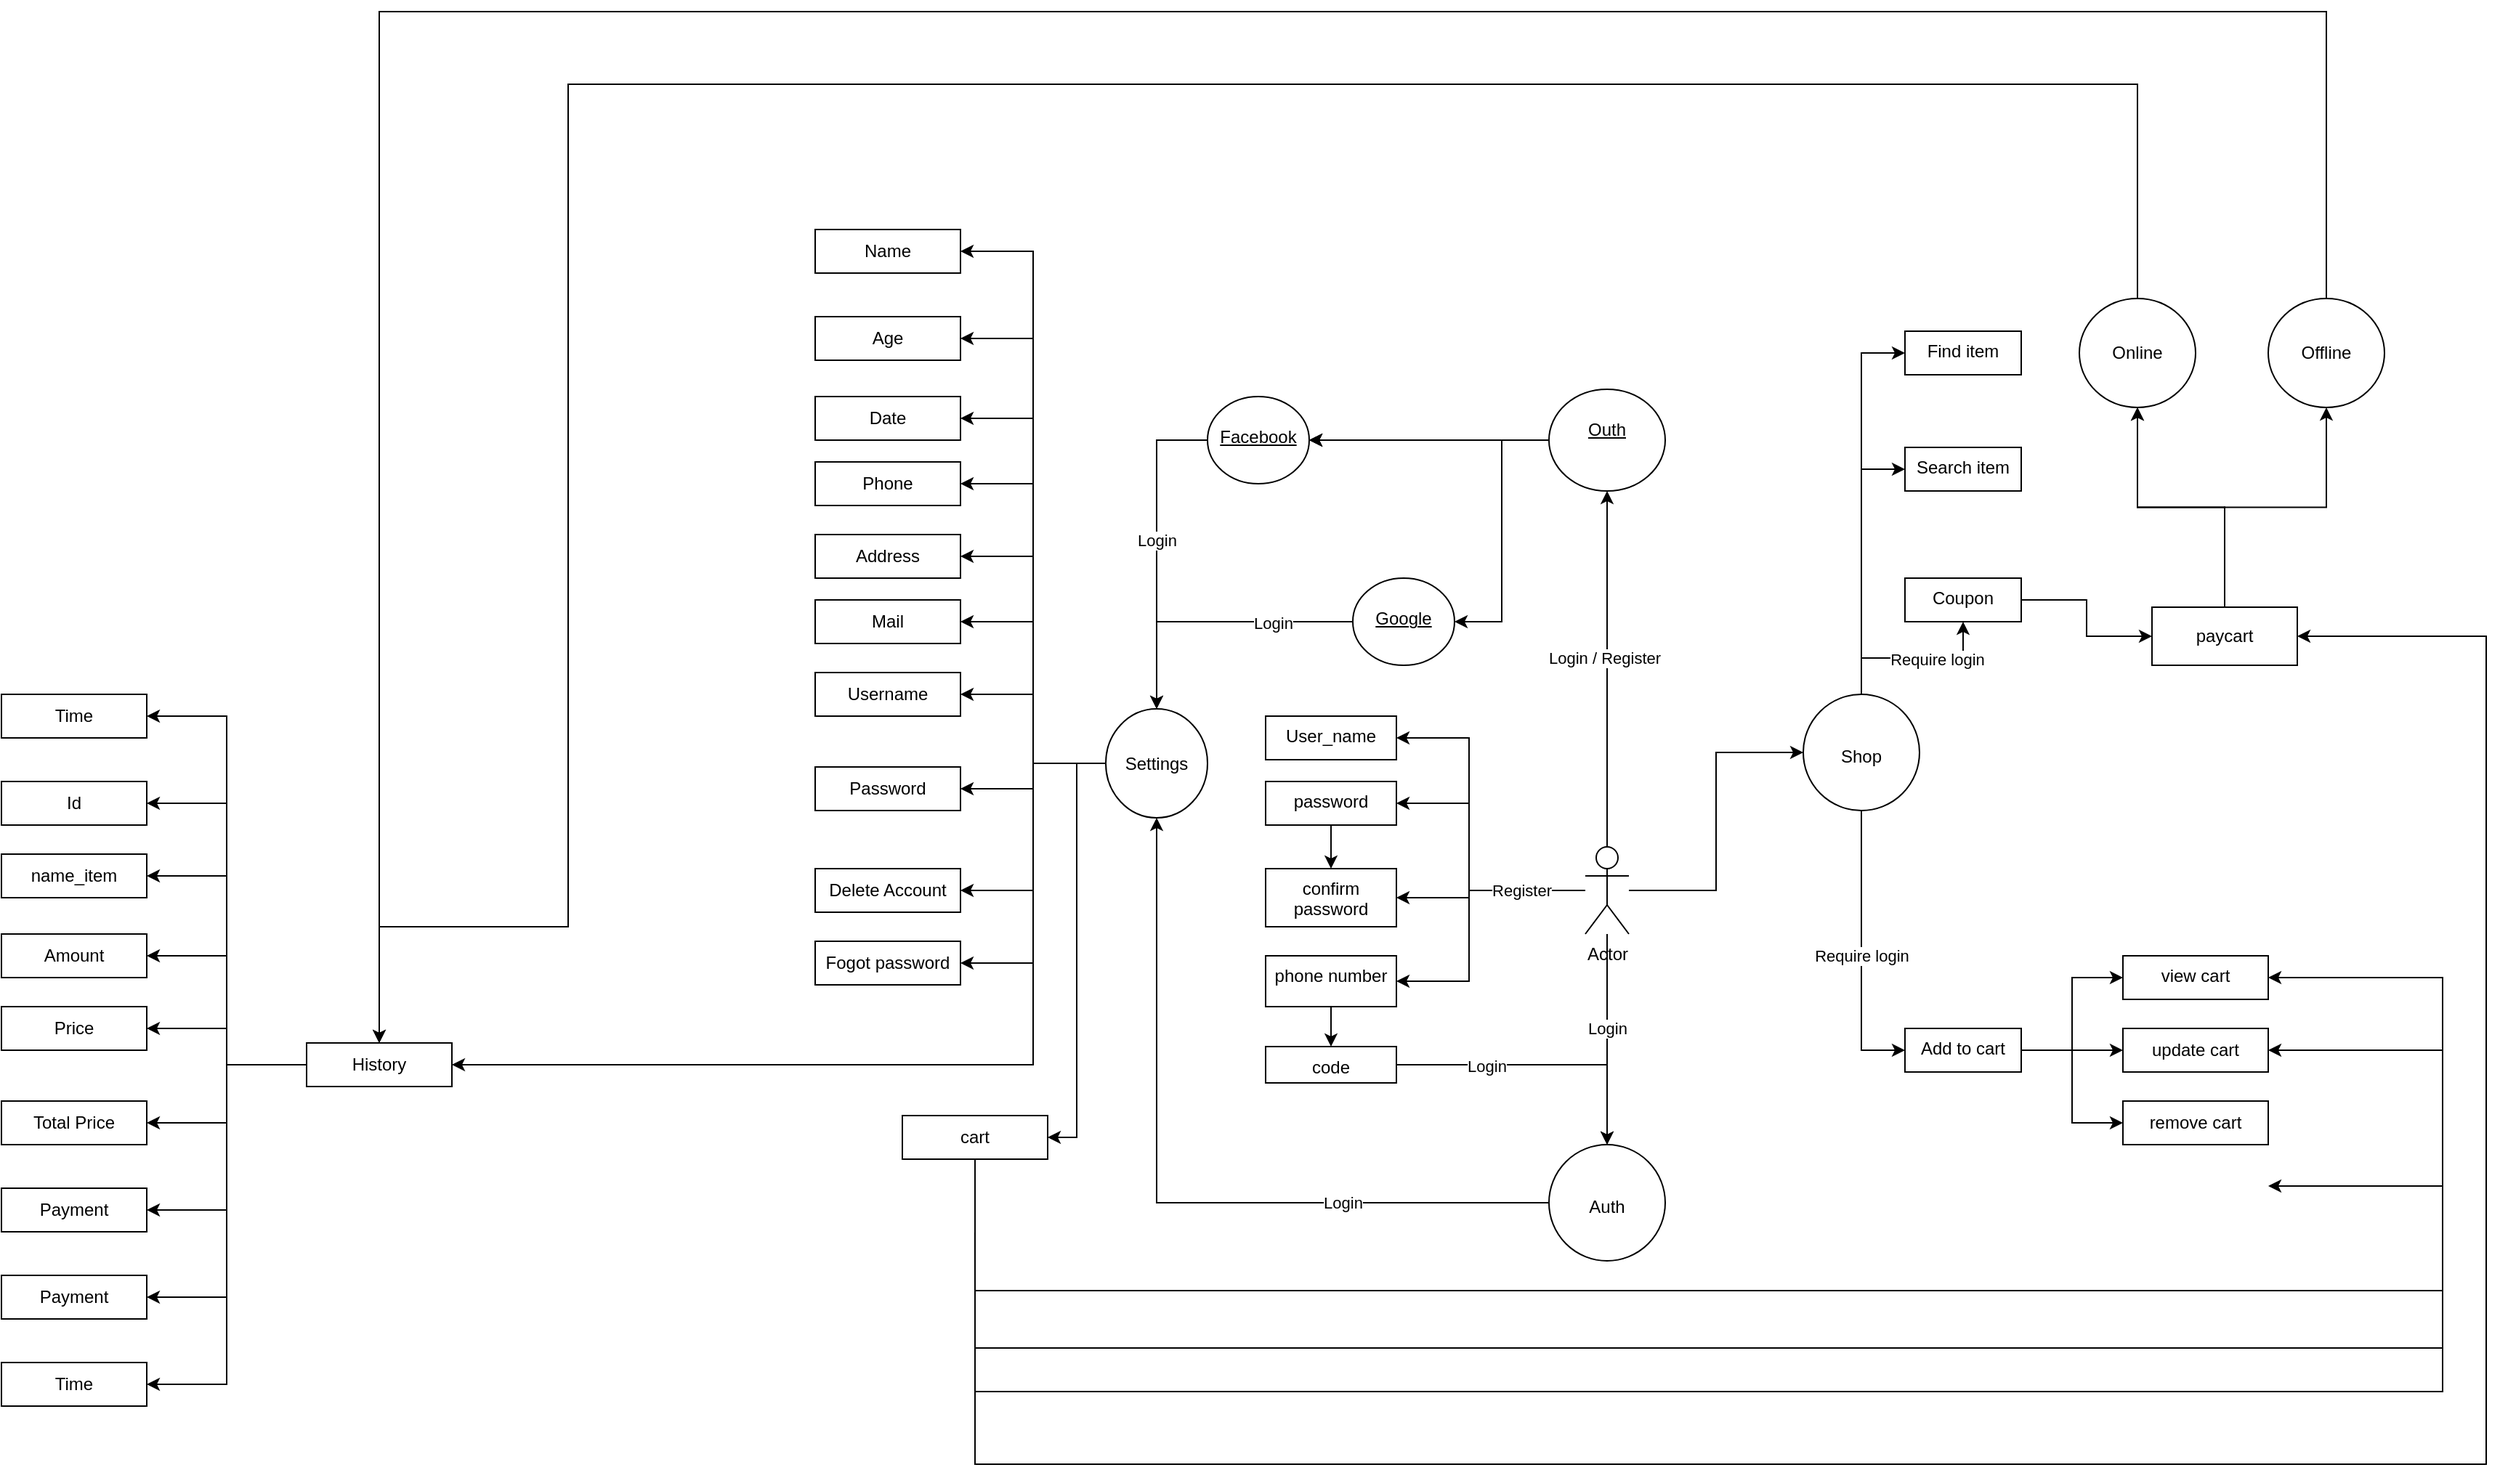 <mxfile version="22.0.4" type="github">
  <diagram name="Page-1" id="a7904f86-f2b4-8e86-fa97-74104820619b">
    <mxGraphModel dx="2693" dy="1692" grid="1" gridSize="10" guides="1" tooltips="1" connect="1" arrows="1" fold="1" page="1" pageScale="1" pageWidth="1100" pageHeight="850" background="none" math="0" shadow="0">
      <root>
        <mxCell id="0" />
        <mxCell id="1" parent="0" />
        <mxCell id="LfVO2MUX2bvUjFJGlF8E-5" value="" style="edgeStyle=orthogonalEdgeStyle;rounded=0;orthogonalLoop=1;jettySize=auto;html=1;" parent="1" source="LfVO2MUX2bvUjFJGlF8E-2" target="LfVO2MUX2bvUjFJGlF8E-4" edge="1">
          <mxGeometry relative="1" as="geometry">
            <Array as="points">
              <mxPoint x="505" y="690" />
              <mxPoint x="505" y="690" />
            </Array>
          </mxGeometry>
        </mxCell>
        <mxCell id="HKZq3aPh20wgz_vlOcmp-16" value="Login" style="edgeLabel;html=1;align=center;verticalAlign=middle;resizable=0;points=[];" vertex="1" connectable="0" parent="LfVO2MUX2bvUjFJGlF8E-5">
          <mxGeometry x="-0.119" y="-1" relative="1" as="geometry">
            <mxPoint x="1" y="1" as="offset" />
          </mxGeometry>
        </mxCell>
        <mxCell id="LfVO2MUX2bvUjFJGlF8E-7" value="" style="edgeStyle=orthogonalEdgeStyle;rounded=0;orthogonalLoop=1;jettySize=auto;html=1;" parent="1" source="LfVO2MUX2bvUjFJGlF8E-2" target="LfVO2MUX2bvUjFJGlF8E-6" edge="1">
          <mxGeometry relative="1" as="geometry">
            <Array as="points">
              <mxPoint x="505" y="360" />
              <mxPoint x="505" y="360" />
            </Array>
          </mxGeometry>
        </mxCell>
        <mxCell id="HKZq3aPh20wgz_vlOcmp-15" value="Login / Register" style="edgeLabel;html=1;align=center;verticalAlign=middle;resizable=0;points=[];" vertex="1" connectable="0" parent="LfVO2MUX2bvUjFJGlF8E-7">
          <mxGeometry x="0.065" y="2" relative="1" as="geometry">
            <mxPoint as="offset" />
          </mxGeometry>
        </mxCell>
        <mxCell id="HKZq3aPh20wgz_vlOcmp-6" style="edgeStyle=orthogonalEdgeStyle;rounded=0;orthogonalLoop=1;jettySize=auto;html=1;entryX=0;entryY=0.5;entryDx=0;entryDy=0;" edge="1" parent="1" source="LfVO2MUX2bvUjFJGlF8E-2" target="LfVO2MUX2bvUjFJGlF8E-50">
          <mxGeometry relative="1" as="geometry" />
        </mxCell>
        <mxCell id="HKZq3aPh20wgz_vlOcmp-22" value="" style="edgeStyle=orthogonalEdgeStyle;rounded=0;orthogonalLoop=1;jettySize=auto;html=1;entryX=1;entryY=0.5;entryDx=0;entryDy=0;" edge="1" parent="1" source="LfVO2MUX2bvUjFJGlF8E-2" target="HKZq3aPh20wgz_vlOcmp-21">
          <mxGeometry relative="1" as="geometry">
            <Array as="points">
              <mxPoint x="410" y="575" />
              <mxPoint x="410" y="470" />
            </Array>
          </mxGeometry>
        </mxCell>
        <mxCell id="HKZq3aPh20wgz_vlOcmp-27" style="edgeStyle=orthogonalEdgeStyle;rounded=0;orthogonalLoop=1;jettySize=auto;html=1;entryX=1;entryY=0.5;entryDx=0;entryDy=0;" edge="1" parent="1" source="LfVO2MUX2bvUjFJGlF8E-2" target="HKZq3aPh20wgz_vlOcmp-23">
          <mxGeometry relative="1" as="geometry">
            <Array as="points">
              <mxPoint x="410" y="575" />
              <mxPoint x="410" y="515" />
            </Array>
          </mxGeometry>
        </mxCell>
        <mxCell id="HKZq3aPh20wgz_vlOcmp-28" style="edgeStyle=orthogonalEdgeStyle;rounded=0;orthogonalLoop=1;jettySize=auto;html=1;entryX=1;entryY=0.5;entryDx=0;entryDy=0;" edge="1" parent="1" source="LfVO2MUX2bvUjFJGlF8E-2" target="HKZq3aPh20wgz_vlOcmp-24">
          <mxGeometry relative="1" as="geometry">
            <Array as="points">
              <mxPoint x="410" y="575" />
              <mxPoint x="410" y="580" />
            </Array>
          </mxGeometry>
        </mxCell>
        <mxCell id="HKZq3aPh20wgz_vlOcmp-29" style="edgeStyle=orthogonalEdgeStyle;rounded=0;orthogonalLoop=1;jettySize=auto;html=1;entryX=1;entryY=0.5;entryDx=0;entryDy=0;" edge="1" parent="1" source="LfVO2MUX2bvUjFJGlF8E-2" target="HKZq3aPh20wgz_vlOcmp-25">
          <mxGeometry relative="1" as="geometry">
            <Array as="points">
              <mxPoint x="410" y="575" />
              <mxPoint x="410" y="637" />
            </Array>
          </mxGeometry>
        </mxCell>
        <mxCell id="HKZq3aPh20wgz_vlOcmp-31" value="Register" style="edgeLabel;html=1;align=center;verticalAlign=middle;resizable=0;points=[];" vertex="1" connectable="0" parent="HKZq3aPh20wgz_vlOcmp-29">
          <mxGeometry x="-0.685" y="-2" relative="1" as="geometry">
            <mxPoint x="-14" y="2" as="offset" />
          </mxGeometry>
        </mxCell>
        <mxCell id="LfVO2MUX2bvUjFJGlF8E-2" value="Actor" style="shape=umlActor;verticalLabelPosition=bottom;verticalAlign=top;html=1;outlineConnect=0;" parent="1" vertex="1">
          <mxGeometry x="490" y="545" width="30" height="60" as="geometry" />
        </mxCell>
        <mxCell id="LfVO2MUX2bvUjFJGlF8E-14" style="edgeStyle=orthogonalEdgeStyle;rounded=0;orthogonalLoop=1;jettySize=auto;html=1;entryX=0.5;entryY=1;entryDx=0;entryDy=0;" parent="1" source="LfVO2MUX2bvUjFJGlF8E-4" target="LfVO2MUX2bvUjFJGlF8E-12" edge="1">
          <mxGeometry relative="1" as="geometry" />
        </mxCell>
        <mxCell id="HKZq3aPh20wgz_vlOcmp-42" value="Login" style="edgeLabel;html=1;align=center;verticalAlign=middle;resizable=0;points=[];" vertex="1" connectable="0" parent="LfVO2MUX2bvUjFJGlF8E-14">
          <mxGeometry x="-0.468" y="-4" relative="1" as="geometry">
            <mxPoint y="4" as="offset" />
          </mxGeometry>
        </mxCell>
        <object label="&lt;br&gt;&lt;br&gt;Auth" Auth="Auth" id="LfVO2MUX2bvUjFJGlF8E-4">
          <mxCell style="ellipse;whiteSpace=wrap;verticalAlign=top;html=1;" parent="1" vertex="1">
            <mxGeometry x="465" y="750" width="80" height="80" as="geometry" />
          </mxCell>
        </object>
        <mxCell id="LfVO2MUX2bvUjFJGlF8E-39" value="" style="edgeStyle=orthogonalEdgeStyle;rounded=0;orthogonalLoop=1;jettySize=auto;html=1;" parent="1" source="LfVO2MUX2bvUjFJGlF8E-6" target="LfVO2MUX2bvUjFJGlF8E-38" edge="1">
          <mxGeometry relative="1" as="geometry" />
        </mxCell>
        <mxCell id="LfVO2MUX2bvUjFJGlF8E-41" value="" style="edgeStyle=orthogonalEdgeStyle;rounded=0;orthogonalLoop=1;jettySize=auto;html=1;" parent="1" source="LfVO2MUX2bvUjFJGlF8E-6" target="LfVO2MUX2bvUjFJGlF8E-38" edge="1">
          <mxGeometry relative="1" as="geometry" />
        </mxCell>
        <mxCell id="LfVO2MUX2bvUjFJGlF8E-42" value="" style="edgeStyle=orthogonalEdgeStyle;rounded=0;orthogonalLoop=1;jettySize=auto;html=1;" parent="1" source="LfVO2MUX2bvUjFJGlF8E-6" target="LfVO2MUX2bvUjFJGlF8E-38" edge="1">
          <mxGeometry relative="1" as="geometry" />
        </mxCell>
        <mxCell id="LfVO2MUX2bvUjFJGlF8E-43" style="edgeStyle=orthogonalEdgeStyle;rounded=0;orthogonalLoop=1;jettySize=auto;html=1;entryX=1;entryY=0.5;entryDx=0;entryDy=0;" parent="1" source="LfVO2MUX2bvUjFJGlF8E-6" target="LfVO2MUX2bvUjFJGlF8E-44" edge="1">
          <mxGeometry relative="1" as="geometry">
            <mxPoint x="420" y="380" as="targetPoint" />
          </mxGeometry>
        </mxCell>
        <object label="&lt;br&gt;Outh&lt;br&gt;" Outh="Outh" id="LfVO2MUX2bvUjFJGlF8E-6">
          <mxCell style="ellipse;whiteSpace=wrap;html=1;verticalAlign=top;fontStyle=4" parent="1" vertex="1">
            <mxGeometry x="465" y="230" width="80" height="70" as="geometry" />
          </mxCell>
        </object>
        <mxCell id="LfVO2MUX2bvUjFJGlF8E-16" value="" style="edgeStyle=orthogonalEdgeStyle;rounded=0;orthogonalLoop=1;jettySize=auto;html=1;entryX=1;entryY=0.5;entryDx=0;entryDy=0;" parent="1" source="LfVO2MUX2bvUjFJGlF8E-12" target="LfVO2MUX2bvUjFJGlF8E-15" edge="1">
          <mxGeometry relative="1" as="geometry" />
        </mxCell>
        <mxCell id="LfVO2MUX2bvUjFJGlF8E-20" style="edgeStyle=orthogonalEdgeStyle;rounded=0;orthogonalLoop=1;jettySize=auto;html=1;entryX=1;entryY=0.5;entryDx=0;entryDy=0;" parent="1" source="LfVO2MUX2bvUjFJGlF8E-12" target="LfVO2MUX2bvUjFJGlF8E-21" edge="1">
          <mxGeometry relative="1" as="geometry">
            <mxPoint x="110" y="400" as="targetPoint" />
          </mxGeometry>
        </mxCell>
        <mxCell id="LfVO2MUX2bvUjFJGlF8E-25" style="edgeStyle=orthogonalEdgeStyle;rounded=0;orthogonalLoop=1;jettySize=auto;html=1;entryX=1;entryY=0.5;entryDx=0;entryDy=0;" parent="1" source="LfVO2MUX2bvUjFJGlF8E-12" target="LfVO2MUX2bvUjFJGlF8E-22" edge="1">
          <mxGeometry relative="1" as="geometry" />
        </mxCell>
        <mxCell id="LfVO2MUX2bvUjFJGlF8E-26" style="edgeStyle=orthogonalEdgeStyle;rounded=0;orthogonalLoop=1;jettySize=auto;html=1;entryX=1;entryY=0.5;entryDx=0;entryDy=0;" parent="1" source="LfVO2MUX2bvUjFJGlF8E-12" target="LfVO2MUX2bvUjFJGlF8E-23" edge="1">
          <mxGeometry relative="1" as="geometry" />
        </mxCell>
        <mxCell id="LfVO2MUX2bvUjFJGlF8E-29" style="edgeStyle=orthogonalEdgeStyle;rounded=0;orthogonalLoop=1;jettySize=auto;html=1;entryX=1;entryY=0.5;entryDx=0;entryDy=0;" parent="1" source="LfVO2MUX2bvUjFJGlF8E-12" target="LfVO2MUX2bvUjFJGlF8E-27" edge="1">
          <mxGeometry relative="1" as="geometry" />
        </mxCell>
        <mxCell id="LfVO2MUX2bvUjFJGlF8E-30" style="edgeStyle=orthogonalEdgeStyle;rounded=0;orthogonalLoop=1;jettySize=auto;html=1;entryX=1;entryY=0.5;entryDx=0;entryDy=0;" parent="1" source="LfVO2MUX2bvUjFJGlF8E-12" target="LfVO2MUX2bvUjFJGlF8E-24" edge="1">
          <mxGeometry relative="1" as="geometry" />
        </mxCell>
        <mxCell id="LfVO2MUX2bvUjFJGlF8E-33" style="edgeStyle=orthogonalEdgeStyle;rounded=0;orthogonalLoop=1;jettySize=auto;html=1;entryX=1;entryY=0.5;entryDx=0;entryDy=0;" parent="1" source="LfVO2MUX2bvUjFJGlF8E-12" target="LfVO2MUX2bvUjFJGlF8E-31" edge="1">
          <mxGeometry relative="1" as="geometry" />
        </mxCell>
        <mxCell id="LfVO2MUX2bvUjFJGlF8E-34" style="edgeStyle=orthogonalEdgeStyle;rounded=0;orthogonalLoop=1;jettySize=auto;html=1;entryX=1;entryY=0.5;entryDx=0;entryDy=0;" parent="1" source="LfVO2MUX2bvUjFJGlF8E-12" target="LfVO2MUX2bvUjFJGlF8E-32" edge="1">
          <mxGeometry relative="1" as="geometry" />
        </mxCell>
        <mxCell id="LfVO2MUX2bvUjFJGlF8E-60" style="edgeStyle=orthogonalEdgeStyle;rounded=0;orthogonalLoop=1;jettySize=auto;html=1;entryX=1;entryY=0.5;entryDx=0;entryDy=0;" parent="1" source="LfVO2MUX2bvUjFJGlF8E-12" target="LfVO2MUX2bvUjFJGlF8E-47" edge="1">
          <mxGeometry relative="1" as="geometry" />
        </mxCell>
        <mxCell id="LfVO2MUX2bvUjFJGlF8E-61" style="edgeStyle=orthogonalEdgeStyle;rounded=0;orthogonalLoop=1;jettySize=auto;html=1;entryX=1;entryY=0.5;entryDx=0;entryDy=0;" parent="1" source="LfVO2MUX2bvUjFJGlF8E-12" target="LfVO2MUX2bvUjFJGlF8E-59" edge="1">
          <mxGeometry relative="1" as="geometry" />
        </mxCell>
        <mxCell id="LfVO2MUX2bvUjFJGlF8E-71" style="edgeStyle=orthogonalEdgeStyle;rounded=0;orthogonalLoop=1;jettySize=auto;html=1;entryX=1;entryY=0.5;entryDx=0;entryDy=0;" parent="1" source="LfVO2MUX2bvUjFJGlF8E-12" target="LfVO2MUX2bvUjFJGlF8E-70" edge="1">
          <mxGeometry relative="1" as="geometry" />
        </mxCell>
        <mxCell id="LfVO2MUX2bvUjFJGlF8E-90" style="edgeStyle=orthogonalEdgeStyle;rounded=0;orthogonalLoop=1;jettySize=auto;html=1;entryX=1;entryY=0.5;entryDx=0;entryDy=0;" parent="1" source="LfVO2MUX2bvUjFJGlF8E-12" target="LfVO2MUX2bvUjFJGlF8E-89" edge="1">
          <mxGeometry relative="1" as="geometry">
            <Array as="points">
              <mxPoint x="110" y="488" />
              <mxPoint x="110" y="695" />
            </Array>
          </mxGeometry>
        </mxCell>
        <mxCell id="LfVO2MUX2bvUjFJGlF8E-12" value="Settings&lt;br&gt;" style="ellipse;whiteSpace=wrap;html=1;" parent="1" vertex="1">
          <mxGeometry x="160" y="450" width="70" height="75" as="geometry" />
        </mxCell>
        <mxCell id="LfVO2MUX2bvUjFJGlF8E-15" value="Name&lt;br&gt;" style="whiteSpace=wrap;html=1;" parent="1" vertex="1">
          <mxGeometry x="-40" y="120" width="100" height="30" as="geometry" />
        </mxCell>
        <mxCell id="LfVO2MUX2bvUjFJGlF8E-21" value="Age" style="whiteSpace=wrap;html=1;" parent="1" vertex="1">
          <mxGeometry x="-40" y="180" width="100" height="30" as="geometry" />
        </mxCell>
        <mxCell id="LfVO2MUX2bvUjFJGlF8E-22" value="Date" style="whiteSpace=wrap;html=1;" parent="1" vertex="1">
          <mxGeometry x="-40" y="235" width="100" height="30" as="geometry" />
        </mxCell>
        <mxCell id="LfVO2MUX2bvUjFJGlF8E-23" value="Phone" style="whiteSpace=wrap;html=1;" parent="1" vertex="1">
          <mxGeometry x="-40" y="280" width="100" height="30" as="geometry" />
        </mxCell>
        <mxCell id="LfVO2MUX2bvUjFJGlF8E-24" value="Address" style="whiteSpace=wrap;html=1;" parent="1" vertex="1">
          <mxGeometry x="-40" y="330" width="100" height="30" as="geometry" />
        </mxCell>
        <mxCell id="LfVO2MUX2bvUjFJGlF8E-27" value="Mail" style="whiteSpace=wrap;html=1;" parent="1" vertex="1">
          <mxGeometry x="-40" y="375" width="100" height="30" as="geometry" />
        </mxCell>
        <mxCell id="LfVO2MUX2bvUjFJGlF8E-31" value="Username" style="whiteSpace=wrap;html=1;" parent="1" vertex="1">
          <mxGeometry x="-40" y="425" width="100" height="30" as="geometry" />
        </mxCell>
        <mxCell id="LfVO2MUX2bvUjFJGlF8E-32" value="Password" style="whiteSpace=wrap;html=1;" parent="1" vertex="1">
          <mxGeometry x="-40" y="490" width="100" height="30" as="geometry" />
        </mxCell>
        <mxCell id="LfVO2MUX2bvUjFJGlF8E-45" style="edgeStyle=orthogonalEdgeStyle;rounded=0;orthogonalLoop=1;jettySize=auto;html=1;entryX=0.5;entryY=0;entryDx=0;entryDy=0;" parent="1" source="LfVO2MUX2bvUjFJGlF8E-38" target="LfVO2MUX2bvUjFJGlF8E-12" edge="1">
          <mxGeometry relative="1" as="geometry">
            <Array as="points">
              <mxPoint x="195" y="265" />
            </Array>
          </mxGeometry>
        </mxCell>
        <mxCell id="HKZq3aPh20wgz_vlOcmp-40" value="Login" style="edgeLabel;html=1;align=center;verticalAlign=middle;resizable=0;points=[];" vertex="1" connectable="0" parent="LfVO2MUX2bvUjFJGlF8E-45">
          <mxGeometry x="-0.058" relative="1" as="geometry">
            <mxPoint as="offset" />
          </mxGeometry>
        </mxCell>
        <mxCell id="LfVO2MUX2bvUjFJGlF8E-38" value="&lt;div style=&quot;&quot;&gt;&lt;br&gt;&lt;/div&gt;&lt;div style=&quot;&quot;&gt;&lt;span style=&quot;background-color: initial;&quot;&gt;Facebook&lt;/span&gt;&lt;br&gt;&lt;/div&gt;&lt;div style=&quot;&quot;&gt;&lt;br&gt;&lt;/div&gt;" style="ellipse;whiteSpace=wrap;html=1;verticalAlign=top;fontStyle=4;align=center;" parent="1" vertex="1">
          <mxGeometry x="230" y="235" width="70" height="60" as="geometry" />
        </mxCell>
        <mxCell id="LfVO2MUX2bvUjFJGlF8E-46" style="edgeStyle=orthogonalEdgeStyle;rounded=0;orthogonalLoop=1;jettySize=auto;html=1;entryX=0.5;entryY=0;entryDx=0;entryDy=0;" parent="1" source="LfVO2MUX2bvUjFJGlF8E-44" target="LfVO2MUX2bvUjFJGlF8E-12" edge="1">
          <mxGeometry relative="1" as="geometry" />
        </mxCell>
        <mxCell id="HKZq3aPh20wgz_vlOcmp-41" value="Login" style="edgeLabel;html=1;align=center;verticalAlign=middle;resizable=0;points=[];" vertex="1" connectable="0" parent="LfVO2MUX2bvUjFJGlF8E-46">
          <mxGeometry x="-0.418" y="1" relative="1" as="geometry">
            <mxPoint x="1" as="offset" />
          </mxGeometry>
        </mxCell>
        <mxCell id="LfVO2MUX2bvUjFJGlF8E-44" value="&lt;div style=&quot;&quot;&gt;&lt;br&gt;&lt;/div&gt;&lt;div style=&quot;&quot;&gt;Google&lt;/div&gt;" style="ellipse;whiteSpace=wrap;html=1;verticalAlign=top;fontStyle=4;align=center;" parent="1" vertex="1">
          <mxGeometry x="330" y="360" width="70" height="60" as="geometry" />
        </mxCell>
        <mxCell id="LfVO2MUX2bvUjFJGlF8E-47" value="Delete Account" style="whiteSpace=wrap;html=1;" parent="1" vertex="1">
          <mxGeometry x="-40" y="560" width="100" height="30" as="geometry" />
        </mxCell>
        <mxCell id="LfVO2MUX2bvUjFJGlF8E-49" value="update cart" style="whiteSpace=wrap;html=1;" parent="1" vertex="1">
          <mxGeometry x="860" y="670" width="100" height="30" as="geometry" />
        </mxCell>
        <mxCell id="LfVO2MUX2bvUjFJGlF8E-53" value="" style="edgeStyle=orthogonalEdgeStyle;rounded=0;orthogonalLoop=1;jettySize=auto;html=1;entryX=0;entryY=0.5;entryDx=0;entryDy=0;" parent="1" source="LfVO2MUX2bvUjFJGlF8E-50" target="LfVO2MUX2bvUjFJGlF8E-52" edge="1">
          <mxGeometry relative="1" as="geometry" />
        </mxCell>
        <mxCell id="LfVO2MUX2bvUjFJGlF8E-57" style="edgeStyle=orthogonalEdgeStyle;rounded=0;orthogonalLoop=1;jettySize=auto;html=1;entryX=0;entryY=0.5;entryDx=0;entryDy=0;" parent="1" source="LfVO2MUX2bvUjFJGlF8E-50" target="LfVO2MUX2bvUjFJGlF8E-54" edge="1">
          <mxGeometry relative="1" as="geometry" />
        </mxCell>
        <mxCell id="LfVO2MUX2bvUjFJGlF8E-58" style="edgeStyle=orthogonalEdgeStyle;rounded=0;orthogonalLoop=1;jettySize=auto;html=1;entryX=0;entryY=0.5;entryDx=0;entryDy=0;" parent="1" source="LfVO2MUX2bvUjFJGlF8E-50" target="LfVO2MUX2bvUjFJGlF8E-55" edge="1">
          <mxGeometry relative="1" as="geometry" />
        </mxCell>
        <mxCell id="HKZq3aPh20wgz_vlOcmp-10" value="Require login&lt;br&gt;" style="edgeLabel;html=1;align=center;verticalAlign=middle;resizable=0;points=[];" vertex="1" connectable="0" parent="LfVO2MUX2bvUjFJGlF8E-58">
          <mxGeometry x="-0.229" relative="1" as="geometry">
            <mxPoint y="25" as="offset" />
          </mxGeometry>
        </mxCell>
        <mxCell id="HKZq3aPh20wgz_vlOcmp-11" style="edgeStyle=orthogonalEdgeStyle;rounded=0;orthogonalLoop=1;jettySize=auto;html=1;entryX=0.5;entryY=1;entryDx=0;entryDy=0;" edge="1" parent="1" source="LfVO2MUX2bvUjFJGlF8E-50" target="HKZq3aPh20wgz_vlOcmp-12">
          <mxGeometry relative="1" as="geometry">
            <mxPoint x="740" y="400" as="targetPoint" />
          </mxGeometry>
        </mxCell>
        <mxCell id="HKZq3aPh20wgz_vlOcmp-13" value="Require login" style="edgeLabel;html=1;align=center;verticalAlign=middle;resizable=0;points=[];" vertex="1" connectable="0" parent="HKZq3aPh20wgz_vlOcmp-11">
          <mxGeometry x="0.273" y="-1" relative="1" as="geometry">
            <mxPoint as="offset" />
          </mxGeometry>
        </mxCell>
        <mxCell id="LfVO2MUX2bvUjFJGlF8E-50" value="&lt;br&gt;&lt;br&gt;Shop" style="ellipse;whiteSpace=wrap;html=1;verticalAlign=top;" parent="1" vertex="1">
          <mxGeometry x="640" y="440" width="80" height="80" as="geometry" />
        </mxCell>
        <mxCell id="LfVO2MUX2bvUjFJGlF8E-52" value="Find item" style="whiteSpace=wrap;html=1;verticalAlign=top;" parent="1" vertex="1">
          <mxGeometry x="710" y="190" width="80" height="30" as="geometry" />
        </mxCell>
        <mxCell id="LfVO2MUX2bvUjFJGlF8E-54" value="Search item" style="whiteSpace=wrap;html=1;verticalAlign=top;" parent="1" vertex="1">
          <mxGeometry x="710" y="270" width="80" height="30" as="geometry" />
        </mxCell>
        <mxCell id="LfVO2MUX2bvUjFJGlF8E-86" style="edgeStyle=orthogonalEdgeStyle;rounded=0;orthogonalLoop=1;jettySize=auto;html=1;entryX=0;entryY=0.5;entryDx=0;entryDy=0;" parent="1" source="LfVO2MUX2bvUjFJGlF8E-55" target="LfVO2MUX2bvUjFJGlF8E-49" edge="1">
          <mxGeometry relative="1" as="geometry" />
        </mxCell>
        <mxCell id="LfVO2MUX2bvUjFJGlF8E-87" style="edgeStyle=orthogonalEdgeStyle;rounded=0;orthogonalLoop=1;jettySize=auto;html=1;entryX=0;entryY=0.5;entryDx=0;entryDy=0;" parent="1" source="LfVO2MUX2bvUjFJGlF8E-55" target="LfVO2MUX2bvUjFJGlF8E-65" edge="1">
          <mxGeometry relative="1" as="geometry" />
        </mxCell>
        <mxCell id="LfVO2MUX2bvUjFJGlF8E-88" style="edgeStyle=orthogonalEdgeStyle;rounded=0;orthogonalLoop=1;jettySize=auto;html=1;entryX=0;entryY=0.5;entryDx=0;entryDy=0;" parent="1" source="LfVO2MUX2bvUjFJGlF8E-55" target="LfVO2MUX2bvUjFJGlF8E-63" edge="1">
          <mxGeometry relative="1" as="geometry" />
        </mxCell>
        <mxCell id="LfVO2MUX2bvUjFJGlF8E-55" value="Add to cart" style="whiteSpace=wrap;html=1;verticalAlign=top;" parent="1" vertex="1">
          <mxGeometry x="710" y="670" width="80" height="30" as="geometry" />
        </mxCell>
        <mxCell id="LfVO2MUX2bvUjFJGlF8E-59" value="Fogot password" style="whiteSpace=wrap;html=1;" parent="1" vertex="1">
          <mxGeometry x="-40" y="610" width="100" height="30" as="geometry" />
        </mxCell>
        <mxCell id="LfVO2MUX2bvUjFJGlF8E-63" value="view cart" style="whiteSpace=wrap;html=1;verticalAlign=top;" parent="1" vertex="1">
          <mxGeometry x="860" y="620" width="100" height="30" as="geometry" />
        </mxCell>
        <mxCell id="LfVO2MUX2bvUjFJGlF8E-65" value="remove cart" style="whiteSpace=wrap;html=1;" parent="1" vertex="1">
          <mxGeometry x="860" y="720" width="100" height="30" as="geometry" />
        </mxCell>
        <mxCell id="LfVO2MUX2bvUjFJGlF8E-78" value="" style="edgeStyle=orthogonalEdgeStyle;rounded=0;orthogonalLoop=1;jettySize=auto;html=1;" parent="1" source="LfVO2MUX2bvUjFJGlF8E-66" target="LfVO2MUX2bvUjFJGlF8E-77" edge="1">
          <mxGeometry relative="1" as="geometry" />
        </mxCell>
        <mxCell id="LfVO2MUX2bvUjFJGlF8E-80" value="" style="edgeStyle=orthogonalEdgeStyle;rounded=0;orthogonalLoop=1;jettySize=auto;html=1;" parent="1" source="LfVO2MUX2bvUjFJGlF8E-66" target="LfVO2MUX2bvUjFJGlF8E-77" edge="1">
          <mxGeometry relative="1" as="geometry" />
        </mxCell>
        <mxCell id="LfVO2MUX2bvUjFJGlF8E-83" style="edgeStyle=orthogonalEdgeStyle;rounded=0;orthogonalLoop=1;jettySize=auto;html=1;entryX=0.5;entryY=1;entryDx=0;entryDy=0;" parent="1" source="LfVO2MUX2bvUjFJGlF8E-66" target="LfVO2MUX2bvUjFJGlF8E-82" edge="1">
          <mxGeometry relative="1" as="geometry" />
        </mxCell>
        <mxCell id="LfVO2MUX2bvUjFJGlF8E-66" value="paycart" style="whiteSpace=wrap;html=1;" parent="1" vertex="1">
          <mxGeometry x="880" y="380" width="100" height="40" as="geometry" />
        </mxCell>
        <mxCell id="LfVO2MUX2bvUjFJGlF8E-74" style="edgeStyle=orthogonalEdgeStyle;rounded=0;orthogonalLoop=1;jettySize=auto;html=1;entryX=1;entryY=0.5;entryDx=0;entryDy=0;" parent="1" source="LfVO2MUX2bvUjFJGlF8E-70" target="LfVO2MUX2bvUjFJGlF8E-49" edge="1">
          <mxGeometry relative="1" as="geometry">
            <Array as="points">
              <mxPoint x="70" y="890" />
              <mxPoint x="1080" y="890" />
              <mxPoint x="1080" y="685" />
            </Array>
          </mxGeometry>
        </mxCell>
        <mxCell id="LfVO2MUX2bvUjFJGlF8E-75" style="edgeStyle=orthogonalEdgeStyle;rounded=0;orthogonalLoop=1;jettySize=auto;html=1;entryX=1;entryY=0.25;entryDx=0;entryDy=0;" parent="1" edge="1">
          <mxGeometry relative="1" as="geometry">
            <Array as="points">
              <mxPoint x="70" y="850.46" />
              <mxPoint x="1080" y="850.46" />
              <mxPoint x="1080" y="778.46" />
              <mxPoint x="960" y="778.46" />
            </Array>
            <mxPoint x="69.957" y="810.5" as="sourcePoint" />
            <mxPoint x="960" y="778" as="targetPoint" />
          </mxGeometry>
        </mxCell>
        <mxCell id="LfVO2MUX2bvUjFJGlF8E-85" style="edgeStyle=orthogonalEdgeStyle;rounded=0;orthogonalLoop=1;jettySize=auto;html=1;entryX=1;entryY=0.5;entryDx=0;entryDy=0;" parent="1" source="LfVO2MUX2bvUjFJGlF8E-70" target="LfVO2MUX2bvUjFJGlF8E-66" edge="1">
          <mxGeometry relative="1" as="geometry">
            <Array as="points">
              <mxPoint x="70" y="970" />
              <mxPoint x="1110" y="970" />
              <mxPoint x="1110" y="400" />
            </Array>
          </mxGeometry>
        </mxCell>
        <mxCell id="HKZq3aPh20wgz_vlOcmp-9" style="edgeStyle=orthogonalEdgeStyle;rounded=0;orthogonalLoop=1;jettySize=auto;html=1;entryX=1;entryY=0.5;entryDx=0;entryDy=0;" edge="1" parent="1" source="LfVO2MUX2bvUjFJGlF8E-70" target="LfVO2MUX2bvUjFJGlF8E-63">
          <mxGeometry relative="1" as="geometry">
            <Array as="points">
              <mxPoint x="70" y="920" />
              <mxPoint x="1080" y="920" />
              <mxPoint x="1080" y="635" />
            </Array>
          </mxGeometry>
        </mxCell>
        <mxCell id="LfVO2MUX2bvUjFJGlF8E-70" value="cart" style="whiteSpace=wrap;html=1;" parent="1" vertex="1">
          <mxGeometry x="20" y="730" width="100" height="30" as="geometry" />
        </mxCell>
        <mxCell id="LfVO2MUX2bvUjFJGlF8E-91" style="edgeStyle=orthogonalEdgeStyle;rounded=0;orthogonalLoop=1;jettySize=auto;html=1;entryX=0.5;entryY=0;entryDx=0;entryDy=0;" parent="1" source="LfVO2MUX2bvUjFJGlF8E-77" target="LfVO2MUX2bvUjFJGlF8E-89" edge="1">
          <mxGeometry relative="1" as="geometry">
            <Array as="points">
              <mxPoint x="870" y="20" />
              <mxPoint x="-210" y="20" />
              <mxPoint x="-210" y="600" />
              <mxPoint x="-340" y="600" />
            </Array>
          </mxGeometry>
        </mxCell>
        <mxCell id="LfVO2MUX2bvUjFJGlF8E-77" value="Online" style="ellipse;whiteSpace=wrap;html=1;" parent="1" vertex="1">
          <mxGeometry x="830" y="167.5" width="80" height="75" as="geometry" />
        </mxCell>
        <mxCell id="LfVO2MUX2bvUjFJGlF8E-92" style="edgeStyle=orthogonalEdgeStyle;rounded=0;orthogonalLoop=1;jettySize=auto;html=1;entryX=0.5;entryY=0;entryDx=0;entryDy=0;" parent="1" source="LfVO2MUX2bvUjFJGlF8E-82" target="LfVO2MUX2bvUjFJGlF8E-89" edge="1">
          <mxGeometry relative="1" as="geometry">
            <Array as="points">
              <mxPoint x="1000" y="-30" />
              <mxPoint x="-340" y="-30" />
            </Array>
          </mxGeometry>
        </mxCell>
        <mxCell id="LfVO2MUX2bvUjFJGlF8E-82" value="Offline" style="ellipse;whiteSpace=wrap;html=1;" parent="1" vertex="1">
          <mxGeometry x="960" y="167.5" width="80" height="75" as="geometry" />
        </mxCell>
        <mxCell id="HKZq3aPh20wgz_vlOcmp-44" value="" style="edgeStyle=orthogonalEdgeStyle;rounded=0;orthogonalLoop=1;jettySize=auto;html=1;entryX=1;entryY=0.5;entryDx=0;entryDy=0;" edge="1" parent="1" source="LfVO2MUX2bvUjFJGlF8E-89" target="HKZq3aPh20wgz_vlOcmp-43">
          <mxGeometry relative="1" as="geometry" />
        </mxCell>
        <mxCell id="HKZq3aPh20wgz_vlOcmp-54" style="edgeStyle=orthogonalEdgeStyle;rounded=0;orthogonalLoop=1;jettySize=auto;html=1;entryX=1;entryY=0.5;entryDx=0;entryDy=0;" edge="1" parent="1" source="LfVO2MUX2bvUjFJGlF8E-89" target="HKZq3aPh20wgz_vlOcmp-51">
          <mxGeometry relative="1" as="geometry" />
        </mxCell>
        <mxCell id="HKZq3aPh20wgz_vlOcmp-55" style="edgeStyle=orthogonalEdgeStyle;rounded=0;orthogonalLoop=1;jettySize=auto;html=1;entryX=1;entryY=0.5;entryDx=0;entryDy=0;" edge="1" parent="1" source="LfVO2MUX2bvUjFJGlF8E-89" target="HKZq3aPh20wgz_vlOcmp-45">
          <mxGeometry relative="1" as="geometry" />
        </mxCell>
        <mxCell id="HKZq3aPh20wgz_vlOcmp-56" style="edgeStyle=orthogonalEdgeStyle;rounded=0;orthogonalLoop=1;jettySize=auto;html=1;entryX=1;entryY=0.5;entryDx=0;entryDy=0;" edge="1" parent="1" source="LfVO2MUX2bvUjFJGlF8E-89" target="HKZq3aPh20wgz_vlOcmp-48">
          <mxGeometry relative="1" as="geometry" />
        </mxCell>
        <mxCell id="HKZq3aPh20wgz_vlOcmp-57" style="edgeStyle=orthogonalEdgeStyle;rounded=0;orthogonalLoop=1;jettySize=auto;html=1;entryX=1;entryY=0.5;entryDx=0;entryDy=0;" edge="1" parent="1" source="LfVO2MUX2bvUjFJGlF8E-89" target="HKZq3aPh20wgz_vlOcmp-46">
          <mxGeometry relative="1" as="geometry" />
        </mxCell>
        <mxCell id="HKZq3aPh20wgz_vlOcmp-58" style="edgeStyle=orthogonalEdgeStyle;rounded=0;orthogonalLoop=1;jettySize=auto;html=1;entryX=1;entryY=0.5;entryDx=0;entryDy=0;" edge="1" parent="1" source="LfVO2MUX2bvUjFJGlF8E-89" target="HKZq3aPh20wgz_vlOcmp-47">
          <mxGeometry relative="1" as="geometry" />
        </mxCell>
        <mxCell id="HKZq3aPh20wgz_vlOcmp-59" style="edgeStyle=orthogonalEdgeStyle;rounded=0;orthogonalLoop=1;jettySize=auto;html=1;entryX=1;entryY=0.5;entryDx=0;entryDy=0;" edge="1" parent="1" source="LfVO2MUX2bvUjFJGlF8E-89" target="HKZq3aPh20wgz_vlOcmp-49">
          <mxGeometry relative="1" as="geometry" />
        </mxCell>
        <mxCell id="HKZq3aPh20wgz_vlOcmp-60" style="edgeStyle=orthogonalEdgeStyle;rounded=0;orthogonalLoop=1;jettySize=auto;html=1;entryX=1;entryY=0.5;entryDx=0;entryDy=0;" edge="1" parent="1" source="LfVO2MUX2bvUjFJGlF8E-89" target="HKZq3aPh20wgz_vlOcmp-50">
          <mxGeometry relative="1" as="geometry" />
        </mxCell>
        <mxCell id="HKZq3aPh20wgz_vlOcmp-61" style="edgeStyle=orthogonalEdgeStyle;rounded=0;orthogonalLoop=1;jettySize=auto;html=1;entryX=1;entryY=0.5;entryDx=0;entryDy=0;" edge="1" parent="1" source="LfVO2MUX2bvUjFJGlF8E-89" target="HKZq3aPh20wgz_vlOcmp-52">
          <mxGeometry relative="1" as="geometry" />
        </mxCell>
        <mxCell id="LfVO2MUX2bvUjFJGlF8E-89" value="History" style="whiteSpace=wrap;html=1;" parent="1" vertex="1">
          <mxGeometry x="-390" y="680" width="100" height="30" as="geometry" />
        </mxCell>
        <mxCell id="HKZq3aPh20wgz_vlOcmp-14" style="edgeStyle=orthogonalEdgeStyle;rounded=0;orthogonalLoop=1;jettySize=auto;html=1;entryX=0;entryY=0.5;entryDx=0;entryDy=0;" edge="1" parent="1" source="HKZq3aPh20wgz_vlOcmp-12" target="LfVO2MUX2bvUjFJGlF8E-66">
          <mxGeometry relative="1" as="geometry" />
        </mxCell>
        <mxCell id="HKZq3aPh20wgz_vlOcmp-12" value="Coupon&lt;br&gt;" style="whiteSpace=wrap;html=1;verticalAlign=top;" vertex="1" parent="1">
          <mxGeometry x="710" y="360" width="80" height="30" as="geometry" />
        </mxCell>
        <mxCell id="HKZq3aPh20wgz_vlOcmp-21" value="User_name" style="whiteSpace=wrap;html=1;verticalAlign=top;" vertex="1" parent="1">
          <mxGeometry x="270" y="455" width="90" height="30" as="geometry" />
        </mxCell>
        <mxCell id="HKZq3aPh20wgz_vlOcmp-38" style="edgeStyle=orthogonalEdgeStyle;rounded=0;orthogonalLoop=1;jettySize=auto;html=1;entryX=0.5;entryY=0;entryDx=0;entryDy=0;" edge="1" parent="1" source="HKZq3aPh20wgz_vlOcmp-23" target="HKZq3aPh20wgz_vlOcmp-24">
          <mxGeometry relative="1" as="geometry" />
        </mxCell>
        <mxCell id="HKZq3aPh20wgz_vlOcmp-23" value="password" style="whiteSpace=wrap;html=1;verticalAlign=top;" vertex="1" parent="1">
          <mxGeometry x="270" y="500" width="90" height="30" as="geometry" />
        </mxCell>
        <mxCell id="HKZq3aPh20wgz_vlOcmp-24" value="confirm password" style="whiteSpace=wrap;html=1;verticalAlign=top;" vertex="1" parent="1">
          <mxGeometry x="270" y="560" width="90" height="40" as="geometry" />
        </mxCell>
        <mxCell id="HKZq3aPh20wgz_vlOcmp-32" style="edgeStyle=orthogonalEdgeStyle;rounded=0;orthogonalLoop=1;jettySize=auto;html=1;" edge="1" parent="1" source="HKZq3aPh20wgz_vlOcmp-25" target="HKZq3aPh20wgz_vlOcmp-26">
          <mxGeometry relative="1" as="geometry" />
        </mxCell>
        <mxCell id="HKZq3aPh20wgz_vlOcmp-25" value="phone number&lt;br&gt;" style="whiteSpace=wrap;html=1;verticalAlign=top;" vertex="1" parent="1">
          <mxGeometry x="270" y="620" width="90" height="35" as="geometry" />
        </mxCell>
        <mxCell id="HKZq3aPh20wgz_vlOcmp-34" style="edgeStyle=orthogonalEdgeStyle;rounded=0;orthogonalLoop=1;jettySize=auto;html=1;entryX=0.5;entryY=0;entryDx=0;entryDy=0;exitX=1;exitY=0.5;exitDx=0;exitDy=0;" edge="1" parent="1" source="HKZq3aPh20wgz_vlOcmp-26" target="LfVO2MUX2bvUjFJGlF8E-4">
          <mxGeometry relative="1" as="geometry">
            <Array as="points">
              <mxPoint x="505" y="695" />
            </Array>
          </mxGeometry>
        </mxCell>
        <mxCell id="HKZq3aPh20wgz_vlOcmp-39" value="Login" style="edgeLabel;html=1;align=center;verticalAlign=middle;resizable=0;points=[];" vertex="1" connectable="0" parent="HKZq3aPh20wgz_vlOcmp-34">
          <mxGeometry x="-0.387" y="-1" relative="1" as="geometry">
            <mxPoint as="offset" />
          </mxGeometry>
        </mxCell>
        <mxCell id="HKZq3aPh20wgz_vlOcmp-26" value="code" style="whiteSpace=wrap;html=1;verticalAlign=top;" vertex="1" parent="1">
          <mxGeometry x="270" y="682.5" width="90" height="25" as="geometry" />
        </mxCell>
        <mxCell id="HKZq3aPh20wgz_vlOcmp-43" value="Time" style="whiteSpace=wrap;html=1;" vertex="1" parent="1">
          <mxGeometry x="-600" y="440" width="100" height="30" as="geometry" />
        </mxCell>
        <mxCell id="HKZq3aPh20wgz_vlOcmp-45" value="name_item" style="whiteSpace=wrap;html=1;" vertex="1" parent="1">
          <mxGeometry x="-600" y="550" width="100" height="30" as="geometry" />
        </mxCell>
        <mxCell id="HKZq3aPh20wgz_vlOcmp-46" value="Amount" style="whiteSpace=wrap;html=1;" vertex="1" parent="1">
          <mxGeometry x="-600" y="605" width="100" height="30" as="geometry" />
        </mxCell>
        <mxCell id="HKZq3aPh20wgz_vlOcmp-47" value="Price" style="whiteSpace=wrap;html=1;" vertex="1" parent="1">
          <mxGeometry x="-600" y="655" width="100" height="30" as="geometry" />
        </mxCell>
        <mxCell id="HKZq3aPh20wgz_vlOcmp-48" value="Total Price" style="whiteSpace=wrap;html=1;" vertex="1" parent="1">
          <mxGeometry x="-600" y="720" width="100" height="30" as="geometry" />
        </mxCell>
        <mxCell id="HKZq3aPh20wgz_vlOcmp-49" value="Payment" style="whiteSpace=wrap;html=1;" vertex="1" parent="1">
          <mxGeometry x="-600" y="780" width="100" height="30" as="geometry" />
        </mxCell>
        <mxCell id="HKZq3aPh20wgz_vlOcmp-50" value="Payment" style="whiteSpace=wrap;html=1;" vertex="1" parent="1">
          <mxGeometry x="-600" y="840" width="100" height="30" as="geometry" />
        </mxCell>
        <mxCell id="HKZq3aPh20wgz_vlOcmp-51" value="Id" style="whiteSpace=wrap;html=1;" vertex="1" parent="1">
          <mxGeometry x="-600" y="500" width="100" height="30" as="geometry" />
        </mxCell>
        <mxCell id="HKZq3aPh20wgz_vlOcmp-52" value="Time" style="whiteSpace=wrap;html=1;" vertex="1" parent="1">
          <mxGeometry x="-600" y="900" width="100" height="30" as="geometry" />
        </mxCell>
      </root>
    </mxGraphModel>
  </diagram>
</mxfile>

